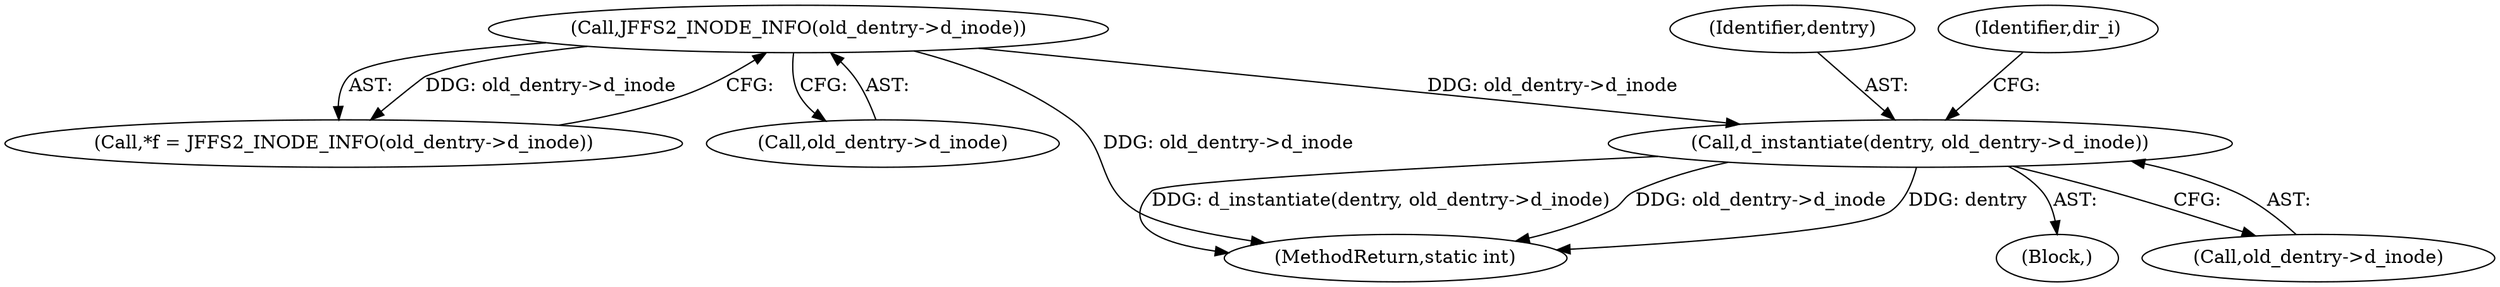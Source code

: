 digraph "0_infradead_9ed437c50d89eabae763dd422579f73fdebf288d_0@pointer" {
"1000415" [label="(Call,d_instantiate(dentry, old_dentry->d_inode))"];
"1000317" [label="(Call,JFFS2_INODE_INFO(old_dentry->d_inode))"];
"1000416" [label="(Identifier,dentry)"];
"1000493" [label="(MethodReturn,static int)"];
"1000315" [label="(Call,*f = JFFS2_INODE_INFO(old_dentry->d_inode))"];
"1000392" [label="(Block,)"];
"1000318" [label="(Call,old_dentry->d_inode)"];
"1000317" [label="(Call,JFFS2_INODE_INFO(old_dentry->d_inode))"];
"1000422" [label="(Identifier,dir_i)"];
"1000417" [label="(Call,old_dentry->d_inode)"];
"1000415" [label="(Call,d_instantiate(dentry, old_dentry->d_inode))"];
"1000415" -> "1000392"  [label="AST: "];
"1000415" -> "1000417"  [label="CFG: "];
"1000416" -> "1000415"  [label="AST: "];
"1000417" -> "1000415"  [label="AST: "];
"1000422" -> "1000415"  [label="CFG: "];
"1000415" -> "1000493"  [label="DDG: dentry"];
"1000415" -> "1000493"  [label="DDG: d_instantiate(dentry, old_dentry->d_inode)"];
"1000415" -> "1000493"  [label="DDG: old_dentry->d_inode"];
"1000317" -> "1000415"  [label="DDG: old_dentry->d_inode"];
"1000317" -> "1000315"  [label="AST: "];
"1000317" -> "1000318"  [label="CFG: "];
"1000318" -> "1000317"  [label="AST: "];
"1000315" -> "1000317"  [label="CFG: "];
"1000317" -> "1000493"  [label="DDG: old_dentry->d_inode"];
"1000317" -> "1000315"  [label="DDG: old_dentry->d_inode"];
}

